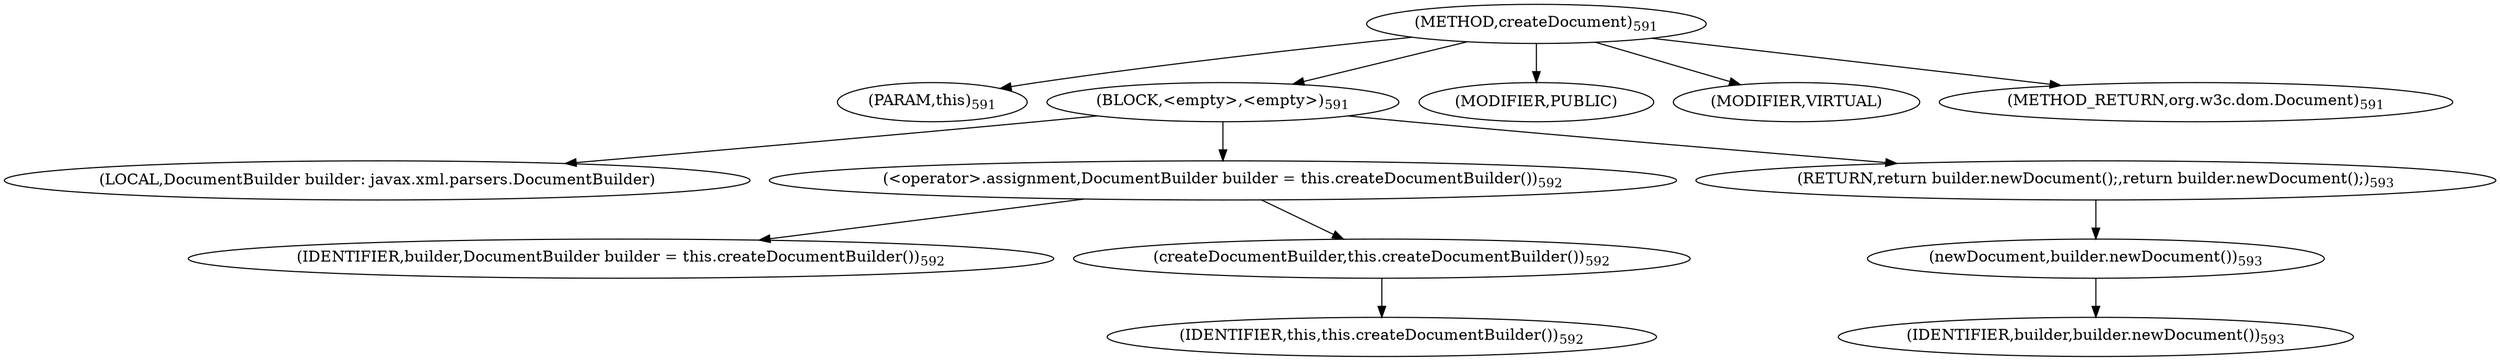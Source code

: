 digraph "createDocument" {  
"1374" [label = <(METHOD,createDocument)<SUB>591</SUB>> ]
"89" [label = <(PARAM,this)<SUB>591</SUB>> ]
"1375" [label = <(BLOCK,&lt;empty&gt;,&lt;empty&gt;)<SUB>591</SUB>> ]
"1376" [label = <(LOCAL,DocumentBuilder builder: javax.xml.parsers.DocumentBuilder)> ]
"1377" [label = <(&lt;operator&gt;.assignment,DocumentBuilder builder = this.createDocumentBuilder())<SUB>592</SUB>> ]
"1378" [label = <(IDENTIFIER,builder,DocumentBuilder builder = this.createDocumentBuilder())<SUB>592</SUB>> ]
"1379" [label = <(createDocumentBuilder,this.createDocumentBuilder())<SUB>592</SUB>> ]
"88" [label = <(IDENTIFIER,this,this.createDocumentBuilder())<SUB>592</SUB>> ]
"1380" [label = <(RETURN,return builder.newDocument();,return builder.newDocument();)<SUB>593</SUB>> ]
"1381" [label = <(newDocument,builder.newDocument())<SUB>593</SUB>> ]
"1382" [label = <(IDENTIFIER,builder,builder.newDocument())<SUB>593</SUB>> ]
"1383" [label = <(MODIFIER,PUBLIC)> ]
"1384" [label = <(MODIFIER,VIRTUAL)> ]
"1385" [label = <(METHOD_RETURN,org.w3c.dom.Document)<SUB>591</SUB>> ]
  "1374" -> "89" 
  "1374" -> "1375" 
  "1374" -> "1383" 
  "1374" -> "1384" 
  "1374" -> "1385" 
  "1375" -> "1376" 
  "1375" -> "1377" 
  "1375" -> "1380" 
  "1377" -> "1378" 
  "1377" -> "1379" 
  "1379" -> "88" 
  "1380" -> "1381" 
  "1381" -> "1382" 
}
